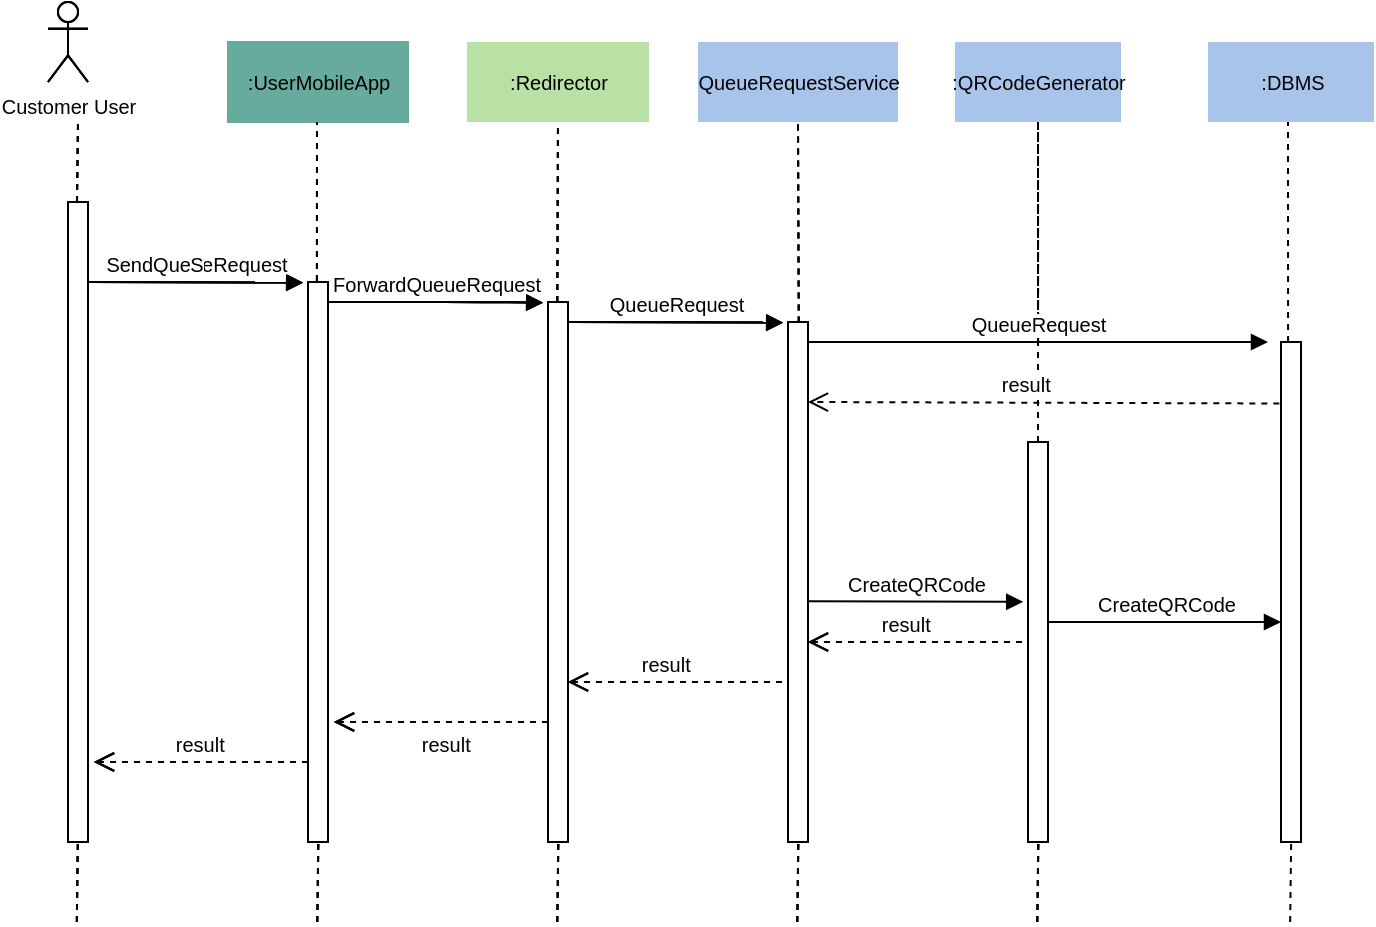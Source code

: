 <mxfile version="14.1.1" type="device"><diagram id="pFzzVxsA6okeVqrmjDcE" name="Page-1"><mxGraphModel dx="865" dy="436" grid="1" gridSize="10" guides="1" tooltips="1" connect="1" arrows="1" fold="1" page="1" pageScale="1" pageWidth="827" pageHeight="1169" math="0" shadow="0"><root><mxCell id="0"/><mxCell id="1" parent="0"/><mxCell id="aEAAILTTDoaO3dCAFbRq-2" value="" style="html=1;points=[];perimeter=orthogonalPerimeter;" parent="1" vertex="1"><mxGeometry x="80" y="120" width="10" height="320" as="geometry"/></mxCell><mxCell id="aEAAILTTDoaO3dCAFbRq-3" value="" style="html=1;points=[];perimeter=orthogonalPerimeter;" parent="1" vertex="1"><mxGeometry x="200" y="160" width="10" height="280" as="geometry"/></mxCell><mxCell id="aEAAILTTDoaO3dCAFbRq-4" value="" style="html=1;points=[];perimeter=orthogonalPerimeter;" parent="1" vertex="1"><mxGeometry x="320" y="170" width="10" height="270" as="geometry"/></mxCell><mxCell id="aEAAILTTDoaO3dCAFbRq-5" value="" style="html=1;points=[];perimeter=orthogonalPerimeter;" parent="1" vertex="1"><mxGeometry x="440" y="180" width="10" height="260" as="geometry"/></mxCell><mxCell id="aEAAILTTDoaO3dCAFbRq-9" value="" style="shape=umlActor;verticalLabelPosition=bottom;verticalAlign=top;html=1;fontFamily=Helvetica;align=center;fontStyle=0;fontSize=10;" parent="1" vertex="1"><mxGeometry x="70" y="20" width="20" height="40" as="geometry"/></mxCell><mxCell id="aEAAILTTDoaO3dCAFbRq-17" value=":UserMobileApp" style="html=1;fontFamily=Helvetica;fontSize=10;align=center;strokeColor=#67AB9F;fillColor=#67AB9F;" parent="1" vertex="1"><mxGeometry x="160" y="40" width="90" height="40" as="geometry"/></mxCell><mxCell id="aEAAILTTDoaO3dCAFbRq-18" value=":Redirector" style="html=1;fontFamily=Helvetica;fontSize=10;align=center;fillColor=#B9E0A5;strokeColor=none;" parent="1" vertex="1"><mxGeometry x="279.5" y="40" width="91" height="40" as="geometry"/></mxCell><mxCell id="aEAAILTTDoaO3dCAFbRq-19" value=":AutenticationService" style="html=1;fontFamily=Helvetica;fontSize=10;align=center;strokeColor=none;fillColor=#A9C4EB;" parent="1" vertex="1"><mxGeometry x="395" y="40" width="100" height="40" as="geometry"/></mxCell><mxCell id="aEAAILTTDoaO3dCAFbRq-20" value=":DBMS" style="html=1;fontFamily=Helvetica;fontSize=10;align=center;strokeColor=none;fillColor=#A9C4EB;" parent="1" vertex="1"><mxGeometry x="523.5" y="40" width="83" height="40" as="geometry"/></mxCell><mxCell id="aEAAILTTDoaO3dCAFbRq-28" value="" style="endArrow=none;dashed=1;html=1;fontFamily=Helvetica;fontSize=10;" parent="1" edge="1"><mxGeometry width="50" height="50" relative="1" as="geometry"><mxPoint x="84.5" y="120" as="sourcePoint"/><mxPoint x="85" y="80" as="targetPoint"/></mxGeometry></mxCell><mxCell id="aEAAILTTDoaO3dCAFbRq-29" value="" style="endArrow=none;dashed=1;html=1;fontFamily=Helvetica;fontSize=10;exitX=0.447;exitY=-0.002;exitDx=0;exitDy=0;exitPerimeter=0;" parent="1" source="aEAAILTTDoaO3dCAFbRq-3" edge="1"><mxGeometry width="50" height="50" relative="1" as="geometry"><mxPoint x="204.5" y="150" as="sourcePoint"/><mxPoint x="204.5" y="80" as="targetPoint"/></mxGeometry></mxCell><mxCell id="aEAAILTTDoaO3dCAFbRq-32" value="" style="endArrow=none;dashed=1;html=1;fontFamily=Helvetica;fontSize=10;" parent="1" edge="1"><mxGeometry width="50" height="50" relative="1" as="geometry"><mxPoint x="84.41" y="480" as="sourcePoint"/><mxPoint x="84.91" y="440" as="targetPoint"/></mxGeometry></mxCell><mxCell id="aEAAILTTDoaO3dCAFbRq-33" value="" style="endArrow=none;dashed=1;html=1;fontFamily=Helvetica;fontSize=10;" parent="1" edge="1"><mxGeometry width="50" height="50" relative="1" as="geometry"><mxPoint x="204.66" y="480" as="sourcePoint"/><mxPoint x="205.16" y="440" as="targetPoint"/></mxGeometry></mxCell><mxCell id="aEAAILTTDoaO3dCAFbRq-34" value="" style="endArrow=none;dashed=1;html=1;fontFamily=Helvetica;fontSize=10;" parent="1" edge="1"><mxGeometry width="50" height="50" relative="1" as="geometry"><mxPoint x="324.66" y="480" as="sourcePoint"/><mxPoint x="325.16" y="440" as="targetPoint"/></mxGeometry></mxCell><mxCell id="aEAAILTTDoaO3dCAFbRq-35" value="" style="endArrow=none;dashed=1;html=1;fontFamily=Helvetica;fontSize=10;" parent="1" edge="1"><mxGeometry width="50" height="50" relative="1" as="geometry"><mxPoint x="444.66" y="480" as="sourcePoint"/><mxPoint x="445.16" y="440" as="targetPoint"/></mxGeometry></mxCell><mxCell id="aEAAILTTDoaO3dCAFbRq-36" value="" style="endArrow=none;dashed=1;html=1;fontFamily=Helvetica;fontSize=10;" parent="1" edge="1"><mxGeometry width="50" height="50" relative="1" as="geometry"><mxPoint x="564.66" y="480" as="sourcePoint"/><mxPoint x="565.16" y="440" as="targetPoint"/></mxGeometry></mxCell><mxCell id="aEAAILTTDoaO3dCAFbRq-37" value="" style="endArrow=none;dashed=1;html=1;fontFamily=Helvetica;fontSize=10;exitX=0.447;exitY=-0.002;exitDx=0;exitDy=0;exitPerimeter=0;entryX=0.5;entryY=1;entryDx=0;entryDy=0;" parent="1" target="aEAAILTTDoaO3dCAFbRq-18" edge="1"><mxGeometry width="50" height="50" relative="1" as="geometry"><mxPoint x="324.66" y="170.0" as="sourcePoint"/><mxPoint x="324.69" y="90.56" as="targetPoint"/></mxGeometry></mxCell><mxCell id="aEAAILTTDoaO3dCAFbRq-38" value="" style="endArrow=none;dashed=1;html=1;fontFamily=Helvetica;fontSize=10;exitX=0.538;exitY=0.001;exitDx=0;exitDy=0;exitPerimeter=0;entryX=0.5;entryY=1;entryDx=0;entryDy=0;" parent="1" source="aEAAILTTDoaO3dCAFbRq-5" edge="1"><mxGeometry width="50" height="50" relative="1" as="geometry"><mxPoint x="444.66" y="170" as="sourcePoint"/><mxPoint x="445" y="80" as="targetPoint"/></mxGeometry></mxCell><mxCell id="aEAAILTTDoaO3dCAFbRq-40" value="" style="endArrow=none;dashed=1;html=1;fontFamily=Helvetica;fontSize=10;exitX=0.538;exitY=0.001;exitDx=0;exitDy=0;exitPerimeter=0;entryX=0.5;entryY=1;entryDx=0;entryDy=0;" parent="1" target="aEAAILTTDoaO3dCAFbRq-20" edge="1"><mxGeometry width="50" height="50" relative="1" as="geometry"><mxPoint x="565.04" y="190" as="sourcePoint"/><mxPoint x="564.66" y="89.74" as="targetPoint"/></mxGeometry></mxCell><mxCell id="aEAAILTTDoaO3dCAFbRq-44" value="result&amp;nbsp;" style="html=1;verticalAlign=bottom;endArrow=open;dashed=1;endSize=8;fontFamily=Helvetica;fontSize=10;" parent="1" edge="1"><mxGeometry relative="1" as="geometry"><mxPoint x="200" y="400" as="sourcePoint"/><mxPoint x="93" y="400" as="targetPoint"/></mxGeometry></mxCell><mxCell id="aEAAILTTDoaO3dCAFbRq-45" value="result&amp;nbsp;" style="html=1;verticalAlign=bottom;endArrow=open;dashed=1;endSize=8;fontFamily=Helvetica;fontSize=10;" parent="1" edge="1"><mxGeometry x="-0.065" y="20" relative="1" as="geometry"><mxPoint x="320.0" y="380" as="sourcePoint"/><mxPoint x="213" y="380" as="targetPoint"/><mxPoint as="offset"/></mxGeometry></mxCell><mxCell id="aEAAILTTDoaO3dCAFbRq-46" value="result&amp;nbsp;" style="html=1;verticalAlign=bottom;endArrow=open;dashed=1;endSize=8;fontFamily=Helvetica;fontSize=10;" parent="1" edge="1"><mxGeometry x="0.065" relative="1" as="geometry"><mxPoint x="437.0" y="360" as="sourcePoint"/><mxPoint x="330" y="360" as="targetPoint"/><mxPoint as="offset"/></mxGeometry></mxCell><mxCell id="aEAAILTTDoaO3dCAFbRq-47" value="result&amp;nbsp;" style="html=1;verticalAlign=bottom;endArrow=open;dashed=1;endSize=8;fontFamily=Helvetica;fontSize=10;" parent="1" edge="1"><mxGeometry x="0.065" relative="1" as="geometry"><mxPoint x="557" y="340" as="sourcePoint"/><mxPoint x="450" y="340" as="targetPoint"/><mxPoint as="offset"/></mxGeometry></mxCell><mxCell id="aEAAILTTDoaO3dCAFbRq-49" value="" style="html=1;verticalAlign=bottom;endArrow=block;fontFamily=Helvetica;fontSize=10;exitX=1.24;exitY=0.124;exitDx=0;exitDy=0;exitPerimeter=0;" parent="1" edge="1"><mxGeometry width="80" relative="1" as="geometry"><mxPoint x="90.0" y="160.0" as="sourcePoint"/><mxPoint x="197.6" y="160.32" as="targetPoint"/></mxGeometry></mxCell><mxCell id="aEAAILTTDoaO3dCAFbRq-50" value="ForwardQueueRequest" style="html=1;verticalAlign=bottom;endArrow=block;fontFamily=Helvetica;fontSize=10;exitX=1.24;exitY=0.124;exitDx=0;exitDy=0;exitPerimeter=0;" parent="1" edge="1"><mxGeometry width="80" relative="1" as="geometry"><mxPoint x="210" y="170" as="sourcePoint"/><mxPoint x="317.6" y="170.32" as="targetPoint"/><Array as="points"><mxPoint x="247.6" y="170"/><mxPoint x="277.6" y="170"/></Array></mxGeometry></mxCell><mxCell id="aEAAILTTDoaO3dCAFbRq-51" value="QueueRequest" style="html=1;verticalAlign=bottom;endArrow=block;fontFamily=Helvetica;fontSize=10;exitX=1.24;exitY=0.124;exitDx=0;exitDy=0;exitPerimeter=0;" parent="1" edge="1"><mxGeometry width="80" relative="1" as="geometry"><mxPoint x="330.0" y="180" as="sourcePoint"/><mxPoint x="437.6" y="180.32" as="targetPoint"/></mxGeometry></mxCell><mxCell id="8VHenYujKLWAA-K0Lt0--1" value="" style="html=1;points=[];perimeter=orthogonalPerimeter;" vertex="1" parent="1"><mxGeometry x="80" y="120" width="10" height="320" as="geometry"/></mxCell><mxCell id="8VHenYujKLWAA-K0Lt0--2" value="" style="html=1;points=[];perimeter=orthogonalPerimeter;" vertex="1" parent="1"><mxGeometry x="200" y="160" width="10" height="280" as="geometry"/></mxCell><mxCell id="8VHenYujKLWAA-K0Lt0--3" value="" style="html=1;points=[];perimeter=orthogonalPerimeter;" vertex="1" parent="1"><mxGeometry x="320" y="170" width="10" height="270" as="geometry"/></mxCell><mxCell id="8VHenYujKLWAA-K0Lt0--4" value="" style="html=1;points=[];perimeter=orthogonalPerimeter;" vertex="1" parent="1"><mxGeometry x="440" y="180" width="10" height="260" as="geometry"/></mxCell><mxCell id="8VHenYujKLWAA-K0Lt0--5" value="Customer User" style="shape=umlActor;verticalLabelPosition=bottom;verticalAlign=top;html=1;fontFamily=Helvetica;align=center;fontStyle=0;fontSize=10;" vertex="1" parent="1"><mxGeometry x="70" y="20" width="20" height="40" as="geometry"/></mxCell><mxCell id="8VHenYujKLWAA-K0Lt0--7" value=":UserMobileApp" style="html=1;fontFamily=Helvetica;fontSize=10;align=center;strokeColor=#67AB9F;fillColor=#67AB9F;" vertex="1" parent="1"><mxGeometry x="160" y="40" width="90" height="40" as="geometry"/></mxCell><mxCell id="8VHenYujKLWAA-K0Lt0--8" value=":Redirector" style="html=1;fontFamily=Helvetica;fontSize=10;align=center;fillColor=#B9E0A5;strokeColor=none;" vertex="1" parent="1"><mxGeometry x="279.5" y="40" width="91" height="40" as="geometry"/></mxCell><mxCell id="8VHenYujKLWAA-K0Lt0--9" value="QueueRequestService" style="html=1;fontFamily=Helvetica;fontSize=10;align=center;strokeColor=none;fillColor=#A9C4EB;" vertex="1" parent="1"><mxGeometry x="395" y="40" width="100" height="40" as="geometry"/></mxCell><mxCell id="8VHenYujKLWAA-K0Lt0--10" value=":DBMS" style="html=1;fontFamily=Helvetica;fontSize=10;align=center;strokeColor=none;fillColor=#A9C4EB;" vertex="1" parent="1"><mxGeometry x="523.5" y="40" width="83" height="40" as="geometry"/></mxCell><mxCell id="8VHenYujKLWAA-K0Lt0--11" value="" style="endArrow=none;dashed=1;html=1;fontFamily=Helvetica;fontSize=10;" edge="1" parent="1"><mxGeometry width="50" height="50" relative="1" as="geometry"><mxPoint x="84.5" y="120" as="sourcePoint"/><mxPoint x="85" y="80" as="targetPoint"/></mxGeometry></mxCell><mxCell id="8VHenYujKLWAA-K0Lt0--12" value="" style="endArrow=none;dashed=1;html=1;fontFamily=Helvetica;fontSize=10;exitX=0.447;exitY=-0.002;exitDx=0;exitDy=0;exitPerimeter=0;" edge="1" parent="1" source="8VHenYujKLWAA-K0Lt0--2"><mxGeometry width="50" height="50" relative="1" as="geometry"><mxPoint x="204.5" y="150" as="sourcePoint"/><mxPoint x="204.5" y="80" as="targetPoint"/></mxGeometry></mxCell><mxCell id="8VHenYujKLWAA-K0Lt0--13" value="" style="endArrow=none;dashed=1;html=1;fontFamily=Helvetica;fontSize=10;" edge="1" parent="1"><mxGeometry width="50" height="50" relative="1" as="geometry"><mxPoint x="84.41" y="480" as="sourcePoint"/><mxPoint x="84.91" y="440" as="targetPoint"/></mxGeometry></mxCell><mxCell id="8VHenYujKLWAA-K0Lt0--14" value="" style="endArrow=none;dashed=1;html=1;fontFamily=Helvetica;fontSize=10;" edge="1" parent="1"><mxGeometry width="50" height="50" relative="1" as="geometry"><mxPoint x="204.66" y="480" as="sourcePoint"/><mxPoint x="205.16" y="440" as="targetPoint"/></mxGeometry></mxCell><mxCell id="8VHenYujKLWAA-K0Lt0--15" value="" style="endArrow=none;dashed=1;html=1;fontFamily=Helvetica;fontSize=10;" edge="1" parent="1"><mxGeometry width="50" height="50" relative="1" as="geometry"><mxPoint x="324.66" y="480" as="sourcePoint"/><mxPoint x="325.16" y="440" as="targetPoint"/></mxGeometry></mxCell><mxCell id="8VHenYujKLWAA-K0Lt0--16" value="" style="endArrow=none;dashed=1;html=1;fontFamily=Helvetica;fontSize=10;" edge="1" parent="1"><mxGeometry width="50" height="50" relative="1" as="geometry"><mxPoint x="444.66" y="480" as="sourcePoint"/><mxPoint x="445.16" y="440" as="targetPoint"/></mxGeometry></mxCell><mxCell id="8VHenYujKLWAA-K0Lt0--17" value="" style="endArrow=none;dashed=1;html=1;fontFamily=Helvetica;fontSize=10;" edge="1" parent="1"><mxGeometry width="50" height="50" relative="1" as="geometry"><mxPoint x="564.66" y="480" as="sourcePoint"/><mxPoint x="565.16" y="440" as="targetPoint"/></mxGeometry></mxCell><mxCell id="8VHenYujKLWAA-K0Lt0--18" value="" style="endArrow=none;dashed=1;html=1;fontFamily=Helvetica;fontSize=10;exitX=0.447;exitY=-0.002;exitDx=0;exitDy=0;exitPerimeter=0;entryX=0.5;entryY=1;entryDx=0;entryDy=0;" edge="1" parent="1" target="8VHenYujKLWAA-K0Lt0--8"><mxGeometry width="50" height="50" relative="1" as="geometry"><mxPoint x="324.66" y="170.0" as="sourcePoint"/><mxPoint x="324.69" y="90.56" as="targetPoint"/></mxGeometry></mxCell><mxCell id="8VHenYujKLWAA-K0Lt0--19" value="" style="endArrow=none;dashed=1;html=1;fontFamily=Helvetica;fontSize=10;exitX=0.538;exitY=0.001;exitDx=0;exitDy=0;exitPerimeter=0;entryX=0.5;entryY=1;entryDx=0;entryDy=0;" edge="1" parent="1" source="8VHenYujKLWAA-K0Lt0--4"><mxGeometry width="50" height="50" relative="1" as="geometry"><mxPoint x="444.66" y="170" as="sourcePoint"/><mxPoint x="445" y="80" as="targetPoint"/></mxGeometry></mxCell><mxCell id="8VHenYujKLWAA-K0Lt0--20" value="" style="endArrow=none;dashed=1;html=1;fontFamily=Helvetica;fontSize=10;exitX=0.538;exitY=0.001;exitDx=0;exitDy=0;exitPerimeter=0;entryX=0.5;entryY=1;entryDx=0;entryDy=0;" edge="1" parent="1" target="8VHenYujKLWAA-K0Lt0--10"><mxGeometry width="50" height="50" relative="1" as="geometry"><mxPoint x="565.04" y="190" as="sourcePoint"/><mxPoint x="564.66" y="89.74" as="targetPoint"/></mxGeometry></mxCell><mxCell id="8VHenYujKLWAA-K0Lt0--21" value="result&amp;nbsp;" style="html=1;verticalAlign=bottom;endArrow=open;dashed=1;endSize=8;fontFamily=Helvetica;fontSize=10;" edge="1" parent="1"><mxGeometry relative="1" as="geometry"><mxPoint x="200" y="400" as="sourcePoint"/><mxPoint x="93" y="400" as="targetPoint"/></mxGeometry></mxCell><mxCell id="8VHenYujKLWAA-K0Lt0--22" value="result&amp;nbsp;" style="html=1;verticalAlign=bottom;endArrow=open;dashed=1;endSize=8;fontFamily=Helvetica;fontSize=10;" edge="1" parent="1"><mxGeometry x="-0.065" y="20" relative="1" as="geometry"><mxPoint x="320.0" y="380" as="sourcePoint"/><mxPoint x="213" y="380" as="targetPoint"/><mxPoint as="offset"/></mxGeometry></mxCell><mxCell id="8VHenYujKLWAA-K0Lt0--23" value="result&amp;nbsp;" style="html=1;verticalAlign=bottom;endArrow=open;dashed=1;endSize=8;fontFamily=Helvetica;fontSize=10;" edge="1" parent="1"><mxGeometry x="0.065" relative="1" as="geometry"><mxPoint x="437.0" y="360" as="sourcePoint"/><mxPoint x="330" y="360" as="targetPoint"/><mxPoint as="offset"/></mxGeometry></mxCell><mxCell id="8VHenYujKLWAA-K0Lt0--24" value="result&amp;nbsp;" style="html=1;verticalAlign=bottom;endArrow=open;dashed=1;endSize=8;fontFamily=Helvetica;fontSize=10;" edge="1" parent="1"><mxGeometry x="0.065" relative="1" as="geometry"><mxPoint x="557" y="340" as="sourcePoint"/><mxPoint x="450" y="340" as="targetPoint"/><mxPoint as="offset"/></mxGeometry></mxCell><mxCell id="8VHenYujKLWAA-K0Lt0--25" value="SendQueueRequest" style="html=1;verticalAlign=bottom;endArrow=block;fontFamily=Helvetica;fontSize=10;exitX=1.24;exitY=0.124;exitDx=0;exitDy=0;exitPerimeter=0;" edge="1" parent="1"><mxGeometry width="80" relative="1" as="geometry"><mxPoint x="90.0" y="160.0" as="sourcePoint"/><mxPoint x="197.6" y="160.32" as="targetPoint"/></mxGeometry></mxCell><mxCell id="8VHenYujKLWAA-K0Lt0--26" value="" style="html=1;verticalAlign=bottom;endArrow=block;fontFamily=Helvetica;fontSize=10;exitX=1.24;exitY=0.124;exitDx=0;exitDy=0;exitPerimeter=0;" edge="1" parent="1"><mxGeometry width="80" relative="1" as="geometry"><mxPoint x="210" y="170" as="sourcePoint"/><mxPoint x="317.6" y="170.32" as="targetPoint"/><Array as="points"><mxPoint x="247.6" y="170"/><mxPoint x="277.6" y="170"/></Array></mxGeometry></mxCell><mxCell id="8VHenYujKLWAA-K0Lt0--27" value="" style="html=1;verticalAlign=bottom;endArrow=block;fontFamily=Helvetica;fontSize=10;exitX=1.24;exitY=0.124;exitDx=0;exitDy=0;exitPerimeter=0;" edge="1" parent="1"><mxGeometry width="80" relative="1" as="geometry"><mxPoint x="330.0" y="180" as="sourcePoint"/><mxPoint x="437.6" y="180.32" as="targetPoint"/></mxGeometry></mxCell><mxCell id="8VHenYujKLWAA-K0Lt0--29" value="" style="html=1;points=[];perimeter=orthogonalPerimeter;" vertex="1" parent="1"><mxGeometry x="80" y="120" width="10" height="320" as="geometry"/></mxCell><mxCell id="8VHenYujKLWAA-K0Lt0--30" value="" style="html=1;points=[];perimeter=orthogonalPerimeter;" vertex="1" parent="1"><mxGeometry x="200" y="160" width="10" height="280" as="geometry"/></mxCell><mxCell id="8VHenYujKLWAA-K0Lt0--31" value="" style="html=1;points=[];perimeter=orthogonalPerimeter;" vertex="1" parent="1"><mxGeometry x="320" y="170" width="10" height="270" as="geometry"/></mxCell><mxCell id="8VHenYujKLWAA-K0Lt0--32" value="" style="html=1;points=[];perimeter=orthogonalPerimeter;" vertex="1" parent="1"><mxGeometry x="440" y="180" width="10" height="260" as="geometry"/></mxCell><mxCell id="8VHenYujKLWAA-K0Lt0--33" value="" style="shape=umlActor;verticalLabelPosition=bottom;verticalAlign=top;html=1;fontFamily=Helvetica;align=center;fontStyle=0;fontSize=10;" vertex="1" parent="1"><mxGeometry x="70" y="20" width="20" height="40" as="geometry"/></mxCell><mxCell id="8VHenYujKLWAA-K0Lt0--34" value="" style="html=1;points=[];perimeter=orthogonalPerimeter;" vertex="1" parent="1"><mxGeometry x="560" y="240" width="10" height="200" as="geometry"/></mxCell><mxCell id="8VHenYujKLWAA-K0Lt0--35" value=":UserMobileApp" style="html=1;fontFamily=Helvetica;fontSize=10;align=center;strokeColor=#67AB9F;fillColor=#67AB9F;" vertex="1" parent="1"><mxGeometry x="160" y="40" width="90" height="40" as="geometry"/></mxCell><mxCell id="8VHenYujKLWAA-K0Lt0--36" value=":Redirector" style="html=1;fontFamily=Helvetica;fontSize=10;align=center;fillColor=#B9E0A5;strokeColor=none;" vertex="1" parent="1"><mxGeometry x="279.5" y="40" width="91" height="40" as="geometry"/></mxCell><mxCell id="8VHenYujKLWAA-K0Lt0--37" value="QueueRequestService" style="html=1;fontFamily=Helvetica;fontSize=10;align=center;strokeColor=none;fillColor=#A9C4EB;" vertex="1" parent="1"><mxGeometry x="395" y="40" width="100" height="40" as="geometry"/></mxCell><mxCell id="8VHenYujKLWAA-K0Lt0--38" value=":QRCodeGenerator" style="html=1;fontFamily=Helvetica;fontSize=10;align=center;strokeColor=none;fillColor=#A9C4EB;" vertex="1" parent="1"><mxGeometry x="523.5" y="40" width="83" height="40" as="geometry"/></mxCell><mxCell id="8VHenYujKLWAA-K0Lt0--39" value="" style="endArrow=none;dashed=1;html=1;fontFamily=Helvetica;fontSize=10;" edge="1" parent="1"><mxGeometry width="50" height="50" relative="1" as="geometry"><mxPoint x="84.5" y="120" as="sourcePoint"/><mxPoint x="85" y="80" as="targetPoint"/></mxGeometry></mxCell><mxCell id="8VHenYujKLWAA-K0Lt0--40" value="" style="endArrow=none;dashed=1;html=1;fontFamily=Helvetica;fontSize=10;exitX=0.447;exitY=-0.002;exitDx=0;exitDy=0;exitPerimeter=0;" edge="1" parent="1" source="8VHenYujKLWAA-K0Lt0--30"><mxGeometry width="50" height="50" relative="1" as="geometry"><mxPoint x="204.5" y="150" as="sourcePoint"/><mxPoint x="204.5" y="80" as="targetPoint"/></mxGeometry></mxCell><mxCell id="8VHenYujKLWAA-K0Lt0--41" value="" style="endArrow=none;dashed=1;html=1;fontFamily=Helvetica;fontSize=10;" edge="1" parent="1"><mxGeometry width="50" height="50" relative="1" as="geometry"><mxPoint x="84.41" y="480" as="sourcePoint"/><mxPoint x="84.91" y="440" as="targetPoint"/></mxGeometry></mxCell><mxCell id="8VHenYujKLWAA-K0Lt0--42" value="" style="endArrow=none;dashed=1;html=1;fontFamily=Helvetica;fontSize=10;" edge="1" parent="1"><mxGeometry width="50" height="50" relative="1" as="geometry"><mxPoint x="204.66" y="480" as="sourcePoint"/><mxPoint x="205.16" y="440" as="targetPoint"/></mxGeometry></mxCell><mxCell id="8VHenYujKLWAA-K0Lt0--43" value="" style="endArrow=none;dashed=1;html=1;fontFamily=Helvetica;fontSize=10;" edge="1" parent="1"><mxGeometry width="50" height="50" relative="1" as="geometry"><mxPoint x="324.66" y="480" as="sourcePoint"/><mxPoint x="325.16" y="440" as="targetPoint"/></mxGeometry></mxCell><mxCell id="8VHenYujKLWAA-K0Lt0--44" value="" style="endArrow=none;dashed=1;html=1;fontFamily=Helvetica;fontSize=10;" edge="1" parent="1"><mxGeometry width="50" height="50" relative="1" as="geometry"><mxPoint x="444.66" y="480" as="sourcePoint"/><mxPoint x="445.16" y="440" as="targetPoint"/></mxGeometry></mxCell><mxCell id="8VHenYujKLWAA-K0Lt0--45" value="" style="endArrow=none;dashed=1;html=1;fontFamily=Helvetica;fontSize=10;" edge="1" parent="1"><mxGeometry width="50" height="50" relative="1" as="geometry"><mxPoint x="564.66" y="480" as="sourcePoint"/><mxPoint x="565.16" y="440" as="targetPoint"/></mxGeometry></mxCell><mxCell id="8VHenYujKLWAA-K0Lt0--46" value="" style="endArrow=none;dashed=1;html=1;fontFamily=Helvetica;fontSize=10;exitX=0.447;exitY=-0.002;exitDx=0;exitDy=0;exitPerimeter=0;entryX=0.5;entryY=1;entryDx=0;entryDy=0;" edge="1" parent="1" target="8VHenYujKLWAA-K0Lt0--36"><mxGeometry width="50" height="50" relative="1" as="geometry"><mxPoint x="324.66" y="170.0" as="sourcePoint"/><mxPoint x="324.69" y="90.56" as="targetPoint"/></mxGeometry></mxCell><mxCell id="8VHenYujKLWAA-K0Lt0--47" value="" style="endArrow=none;dashed=1;html=1;fontFamily=Helvetica;fontSize=10;exitX=0.538;exitY=0.001;exitDx=0;exitDy=0;exitPerimeter=0;entryX=0.5;entryY=1;entryDx=0;entryDy=0;" edge="1" parent="1" source="8VHenYujKLWAA-K0Lt0--32"><mxGeometry width="50" height="50" relative="1" as="geometry"><mxPoint x="444.66" y="170" as="sourcePoint"/><mxPoint x="445" y="80" as="targetPoint"/></mxGeometry></mxCell><mxCell id="8VHenYujKLWAA-K0Lt0--48" value="" style="endArrow=none;dashed=1;html=1;fontFamily=Helvetica;fontSize=10;entryX=0.5;entryY=1;entryDx=0;entryDy=0;" edge="1" parent="1" target="8VHenYujKLWAA-K0Lt0--38" source="8VHenYujKLWAA-K0Lt0--34"><mxGeometry width="50" height="50" relative="1" as="geometry"><mxPoint x="565.04" y="190" as="sourcePoint"/><mxPoint x="564.66" y="89.74" as="targetPoint"/></mxGeometry></mxCell><mxCell id="8VHenYujKLWAA-K0Lt0--49" value="result&amp;nbsp;" style="html=1;verticalAlign=bottom;endArrow=open;dashed=1;endSize=8;fontFamily=Helvetica;fontSize=10;" edge="1" parent="1"><mxGeometry relative="1" as="geometry"><mxPoint x="200" y="400" as="sourcePoint"/><mxPoint x="93" y="400" as="targetPoint"/></mxGeometry></mxCell><mxCell id="8VHenYujKLWAA-K0Lt0--50" value="result&amp;nbsp;" style="html=1;verticalAlign=bottom;endArrow=open;dashed=1;endSize=8;fontFamily=Helvetica;fontSize=10;" edge="1" parent="1"><mxGeometry x="-0.065" y="20" relative="1" as="geometry"><mxPoint x="320.0" y="380" as="sourcePoint"/><mxPoint x="213" y="380" as="targetPoint"/><mxPoint as="offset"/></mxGeometry></mxCell><mxCell id="8VHenYujKLWAA-K0Lt0--52" value="result&amp;nbsp;" style="html=1;verticalAlign=bottom;endArrow=open;dashed=1;endSize=8;fontFamily=Helvetica;fontSize=10;exitX=-0.083;exitY=0.123;exitDx=0;exitDy=0;exitPerimeter=0;" edge="1" parent="1" source="8VHenYujKLWAA-K0Lt0--64"><mxGeometry x="0.065" relative="1" as="geometry"><mxPoint x="557" y="220" as="sourcePoint"/><mxPoint x="450" y="220" as="targetPoint"/><mxPoint as="offset"/></mxGeometry></mxCell><mxCell id="8VHenYujKLWAA-K0Lt0--53" value="S" style="html=1;verticalAlign=bottom;endArrow=block;fontFamily=Helvetica;fontSize=10;exitX=1.24;exitY=0.124;exitDx=0;exitDy=0;exitPerimeter=0;" edge="1" parent="1"><mxGeometry width="80" relative="1" as="geometry"><mxPoint x="90.0" y="160.0" as="sourcePoint"/><mxPoint x="197.6" y="160.32" as="targetPoint"/></mxGeometry></mxCell><mxCell id="8VHenYujKLWAA-K0Lt0--54" value="" style="html=1;verticalAlign=bottom;endArrow=block;fontFamily=Helvetica;fontSize=10;exitX=1.24;exitY=0.124;exitDx=0;exitDy=0;exitPerimeter=0;" edge="1" parent="1"><mxGeometry width="80" relative="1" as="geometry"><mxPoint x="210" y="170" as="sourcePoint"/><mxPoint x="317.6" y="170.32" as="targetPoint"/><Array as="points"><mxPoint x="247.6" y="170"/><mxPoint x="277.6" y="170"/></Array></mxGeometry></mxCell><mxCell id="8VHenYujKLWAA-K0Lt0--55" value="" style="html=1;verticalAlign=bottom;endArrow=block;fontFamily=Helvetica;fontSize=10;exitX=1.24;exitY=0.124;exitDx=0;exitDy=0;exitPerimeter=0;" edge="1" parent="1"><mxGeometry width="80" relative="1" as="geometry"><mxPoint x="330.0" y="180" as="sourcePoint"/><mxPoint x="437.6" y="180.32" as="targetPoint"/></mxGeometry></mxCell><mxCell id="8VHenYujKLWAA-K0Lt0--61" value="CreateQRCode" style="html=1;verticalAlign=bottom;endArrow=block;fontFamily=Helvetica;fontSize=10;exitX=1.24;exitY=0.124;exitDx=0;exitDy=0;exitPerimeter=0;" edge="1" parent="1"><mxGeometry width="80" relative="1" as="geometry"><mxPoint x="450" y="319.58" as="sourcePoint"/><mxPoint x="557.6" y="319.9" as="targetPoint"/></mxGeometry></mxCell><mxCell id="8VHenYujKLWAA-K0Lt0--62" value=":DBMS" style="html=1;fontFamily=Helvetica;fontSize=10;align=center;strokeColor=none;fillColor=#A9C4EB;" vertex="1" parent="1"><mxGeometry x="650" y="40" width="83" height="40" as="geometry"/></mxCell><mxCell id="8VHenYujKLWAA-K0Lt0--63" value="" style="endArrow=none;dashed=1;html=1;fontFamily=Helvetica;fontSize=10;exitX=0.538;exitY=0.001;exitDx=0;exitDy=0;exitPerimeter=0;entryX=0.5;entryY=1;entryDx=0;entryDy=0;" edge="1" parent="1"><mxGeometry width="50" height="50" relative="1" as="geometry"><mxPoint x="690.04" y="190" as="sourcePoint"/><mxPoint x="690" y="80" as="targetPoint"/></mxGeometry></mxCell><mxCell id="8VHenYujKLWAA-K0Lt0--64" value="" style="html=1;points=[];perimeter=orthogonalPerimeter;" vertex="1" parent="1"><mxGeometry x="686.5" y="190" width="10" height="250" as="geometry"/></mxCell><mxCell id="8VHenYujKLWAA-K0Lt0--65" value="QueueRequest" style="html=1;verticalAlign=bottom;endArrow=block;fontFamily=Helvetica;fontSize=10;exitX=1.24;exitY=0.124;exitDx=0;exitDy=0;exitPerimeter=0;" edge="1" parent="1"><mxGeometry width="80" relative="1" as="geometry"><mxPoint x="450" y="190" as="sourcePoint"/><mxPoint x="680" y="190" as="targetPoint"/></mxGeometry></mxCell><mxCell id="8VHenYujKLWAA-K0Lt0--67" value="CreateQRCode" style="html=1;verticalAlign=bottom;endArrow=block;fontFamily=Helvetica;fontSize=10;exitX=1.24;exitY=0.124;exitDx=0;exitDy=0;exitPerimeter=0;" edge="1" parent="1" target="8VHenYujKLWAA-K0Lt0--64"><mxGeometry width="80" relative="1" as="geometry"><mxPoint x="570" y="330.0" as="sourcePoint"/><mxPoint x="677.6" y="330.32" as="targetPoint"/></mxGeometry></mxCell><mxCell id="8VHenYujKLWAA-K0Lt0--68" value="" style="endArrow=none;dashed=1;html=1;fontFamily=Helvetica;fontSize=10;" edge="1" parent="1"><mxGeometry width="50" height="50" relative="1" as="geometry"><mxPoint x="691.08" y="480.0" as="sourcePoint"/><mxPoint x="691.58" y="440.0" as="targetPoint"/></mxGeometry></mxCell></root></mxGraphModel></diagram></mxfile>